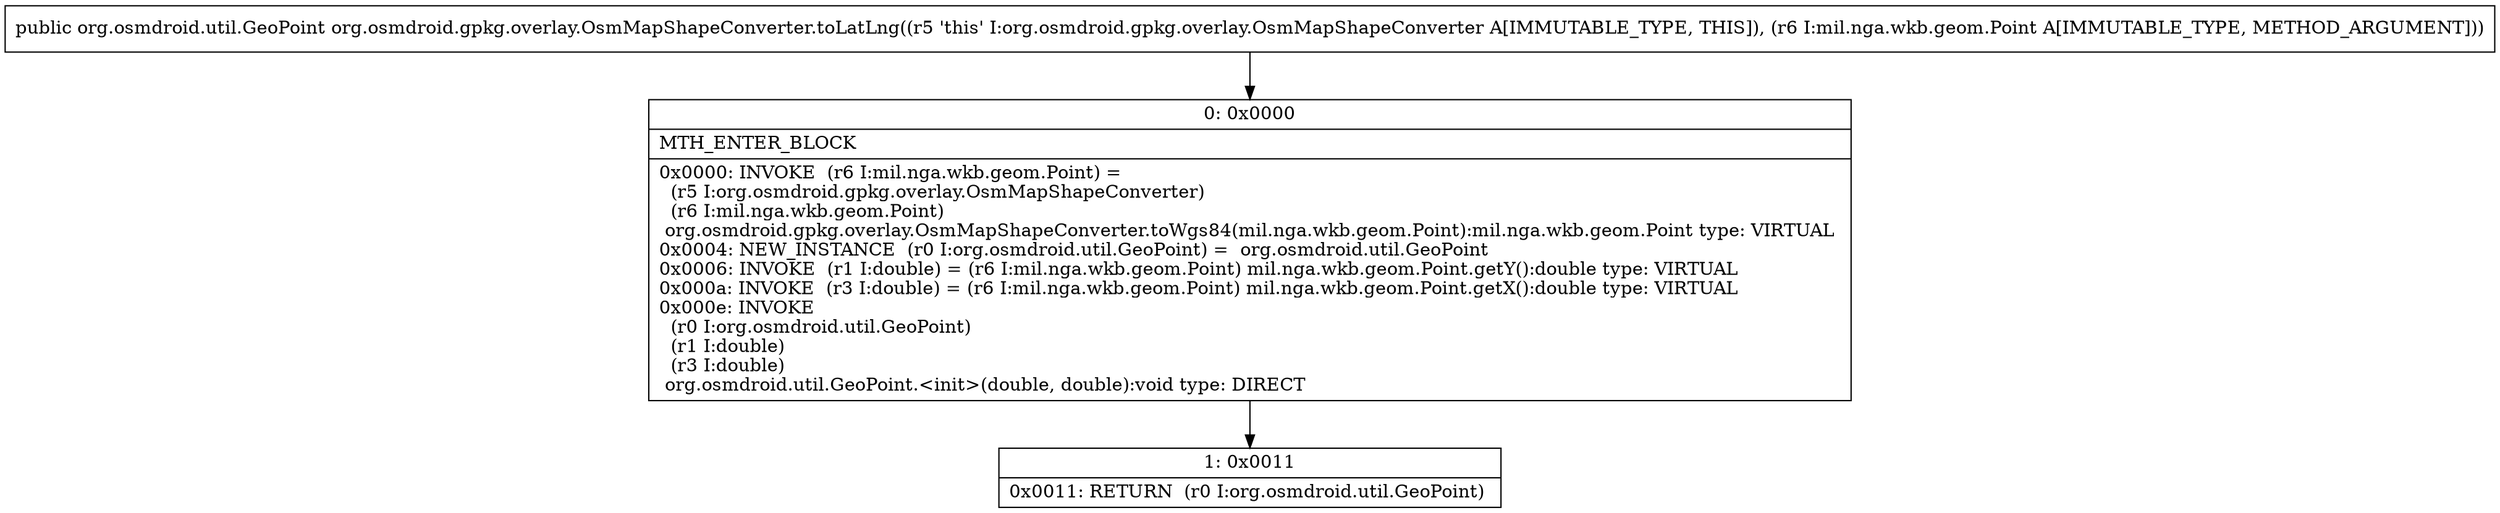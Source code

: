 digraph "CFG fororg.osmdroid.gpkg.overlay.OsmMapShapeConverter.toLatLng(Lmil\/nga\/wkb\/geom\/Point;)Lorg\/osmdroid\/util\/GeoPoint;" {
Node_0 [shape=record,label="{0\:\ 0x0000|MTH_ENTER_BLOCK\l|0x0000: INVOKE  (r6 I:mil.nga.wkb.geom.Point) = \l  (r5 I:org.osmdroid.gpkg.overlay.OsmMapShapeConverter)\l  (r6 I:mil.nga.wkb.geom.Point)\l org.osmdroid.gpkg.overlay.OsmMapShapeConverter.toWgs84(mil.nga.wkb.geom.Point):mil.nga.wkb.geom.Point type: VIRTUAL \l0x0004: NEW_INSTANCE  (r0 I:org.osmdroid.util.GeoPoint) =  org.osmdroid.util.GeoPoint \l0x0006: INVOKE  (r1 I:double) = (r6 I:mil.nga.wkb.geom.Point) mil.nga.wkb.geom.Point.getY():double type: VIRTUAL \l0x000a: INVOKE  (r3 I:double) = (r6 I:mil.nga.wkb.geom.Point) mil.nga.wkb.geom.Point.getX():double type: VIRTUAL \l0x000e: INVOKE  \l  (r0 I:org.osmdroid.util.GeoPoint)\l  (r1 I:double)\l  (r3 I:double)\l org.osmdroid.util.GeoPoint.\<init\>(double, double):void type: DIRECT \l}"];
Node_1 [shape=record,label="{1\:\ 0x0011|0x0011: RETURN  (r0 I:org.osmdroid.util.GeoPoint) \l}"];
MethodNode[shape=record,label="{public org.osmdroid.util.GeoPoint org.osmdroid.gpkg.overlay.OsmMapShapeConverter.toLatLng((r5 'this' I:org.osmdroid.gpkg.overlay.OsmMapShapeConverter A[IMMUTABLE_TYPE, THIS]), (r6 I:mil.nga.wkb.geom.Point A[IMMUTABLE_TYPE, METHOD_ARGUMENT])) }"];
MethodNode -> Node_0;
Node_0 -> Node_1;
}

